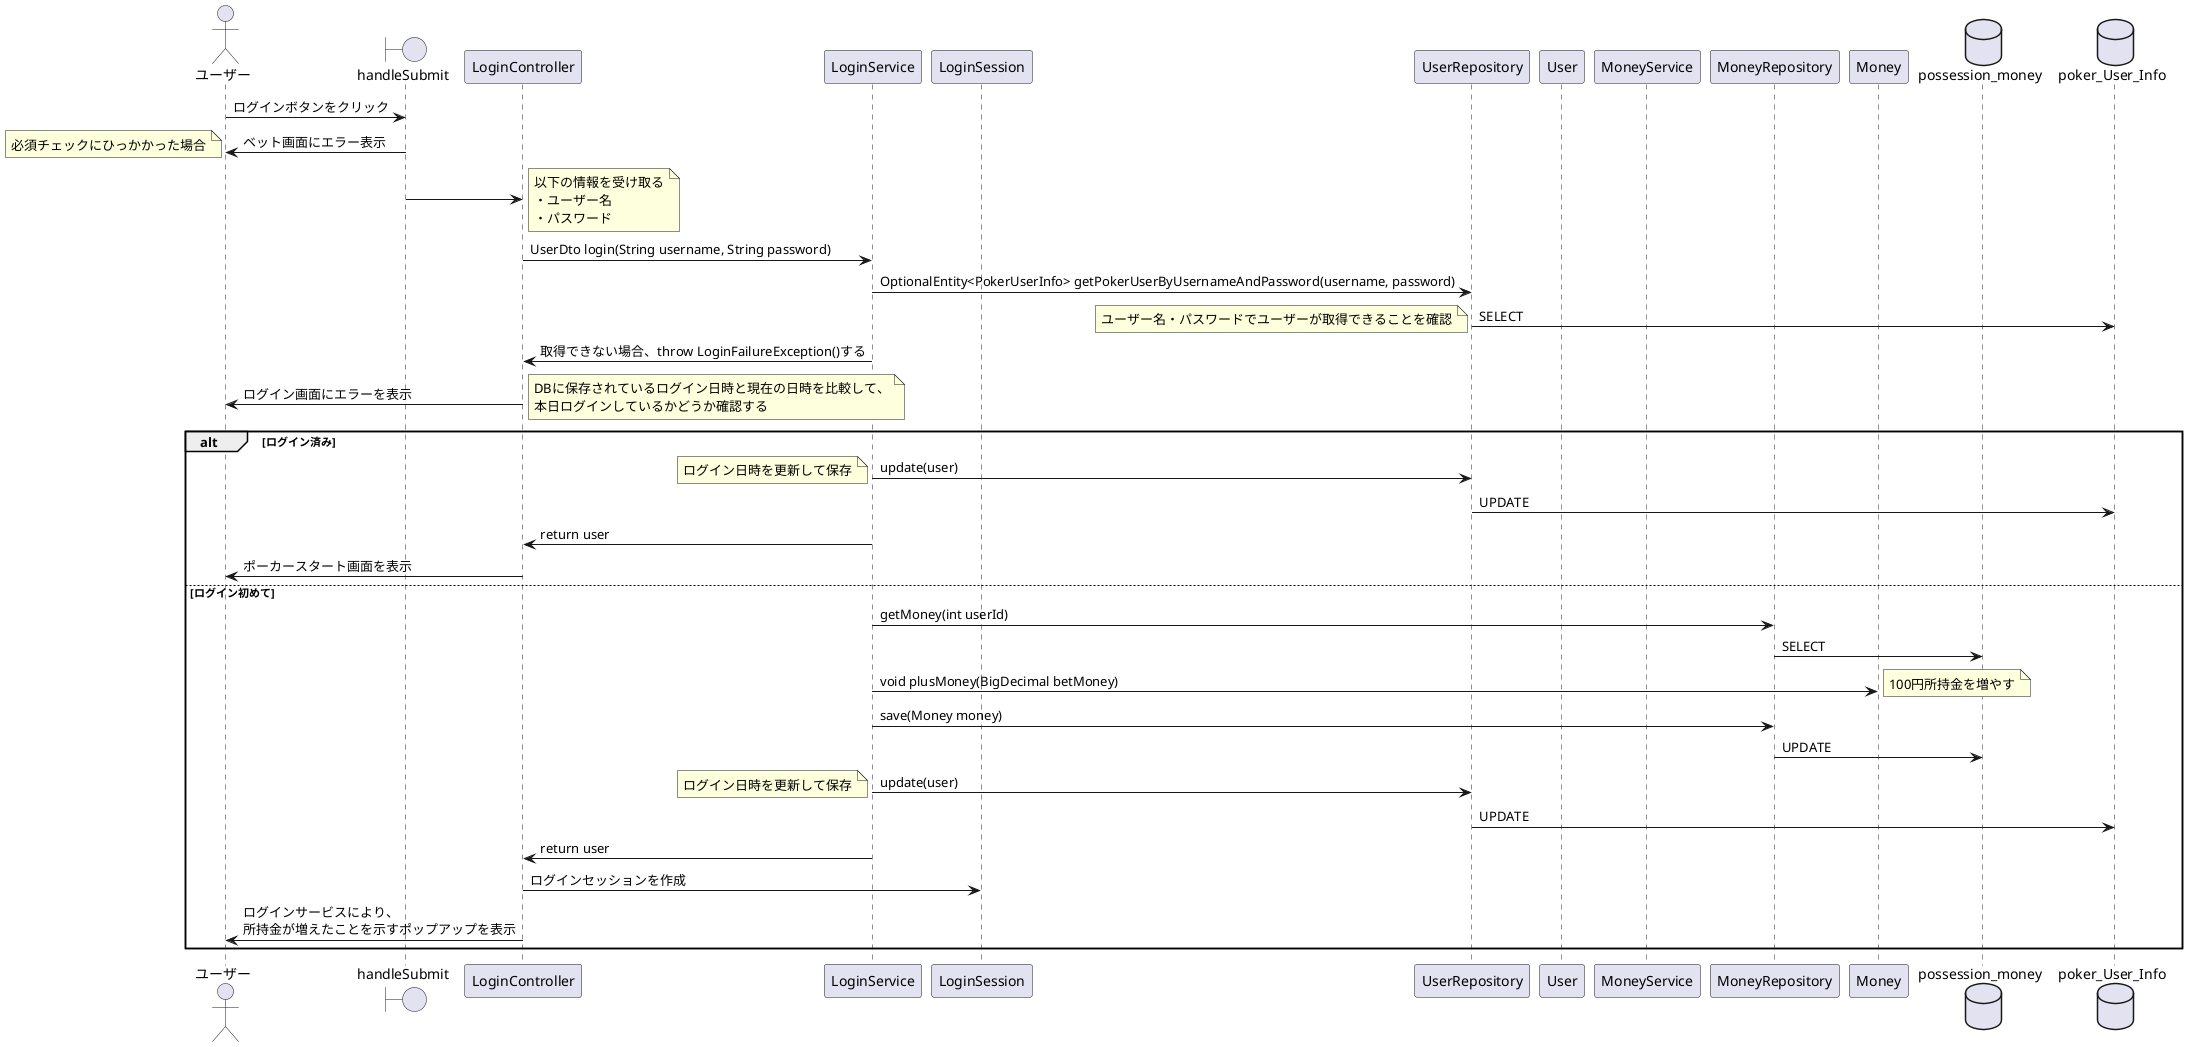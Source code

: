 @startuml

actor ユーザー

boundary handleSubmit
participant LoginController
participant LoginService
participant LoginSession
participant UserRepository
participant User
participant MoneyService
participant MoneyRepository
participant Money
database possession_money
database poker_User_Info

ユーザー -> handleSubmit : ログインボタンをクリック
handleSubmit -> ユーザー : ベット画面にエラー表示
note left : 必須チェックにひっかかった場合
handleSubmit -> LoginController : 
note right: 以下の情報を受け取る\n・ユーザー名\n・パスワード
LoginController -> LoginService : UserDto login(String username, String password)
LoginService -> UserRepository : OptionalEntity<PokerUserInfo> getPokerUserByUsernameAndPassword(username, password)
UserRepository -> poker_User_Info : SELECT
note left : ユーザー名・パスワードでユーザーが取得できることを確認
LoginService -> LoginController : 取得できない場合、throw LoginFailureException()する
LoginController -> ユーザー : ログイン画面にエラーを表示
note right : DBに保存されているログイン日時と現在の日時を比較して、\n本日ログインしているかどうか確認する
alt ログイン済み
  LoginService -> UserRepository : update(user)
  note left : ログイン日時を更新して保存
  UserRepository -> poker_User_Info : UPDATE
  LoginService -> LoginController : return user
  LoginController -> ユーザー : ポーカースタート画面を表示
else ログイン初めて
  LoginService -> MoneyRepository : getMoney(int userId)
  MoneyRepository -> possession_money : SELECT
  LoginService -> Money : void plusMoney(BigDecimal betMoney)
  note right : 100円所持金を増やす
  LoginService -> MoneyRepository : save(Money money)
  MoneyRepository -> possession_money : UPDATE
  LoginService -> UserRepository : update(user)
  note left : ログイン日時を更新して保存
  UserRepository -> poker_User_Info : UPDATE
  LoginService -> LoginController : return user
  LoginController -> LoginSession: ログインセッションを作成
  LoginController -> ユーザー : ログインサービスにより、\n所持金が増えたことを示すポップアップを表示
end

@enduml